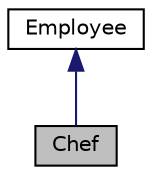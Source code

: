 digraph "Chef"
{
 // LATEX_PDF_SIZE
  edge [fontname="Helvetica",fontsize="10",labelfontname="Helvetica",labelfontsize="10"];
  node [fontname="Helvetica",fontsize="10",shape=record];
  Node1 [label="Chef",height=0.2,width=0.4,color="black", fillcolor="grey75", style="filled", fontcolor="black",tooltip="Class representing a chef in a restaurant."];
  Node2 -> Node1 [dir="back",color="midnightblue",fontsize="10",style="solid",fontname="Helvetica"];
  Node2 [label="Employee",height=0.2,width=0.4,color="black", fillcolor="white", style="filled",URL="$classEmployee.html",tooltip="Abstract base class for employees in a restaurant."];
}
